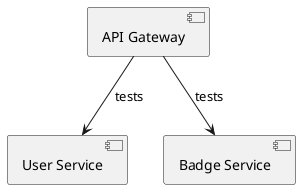@startuml APIGateway

[API Gateway] as api

api-down->[User Service] : tests
api-down->[Badge Service] : tests

@enduml